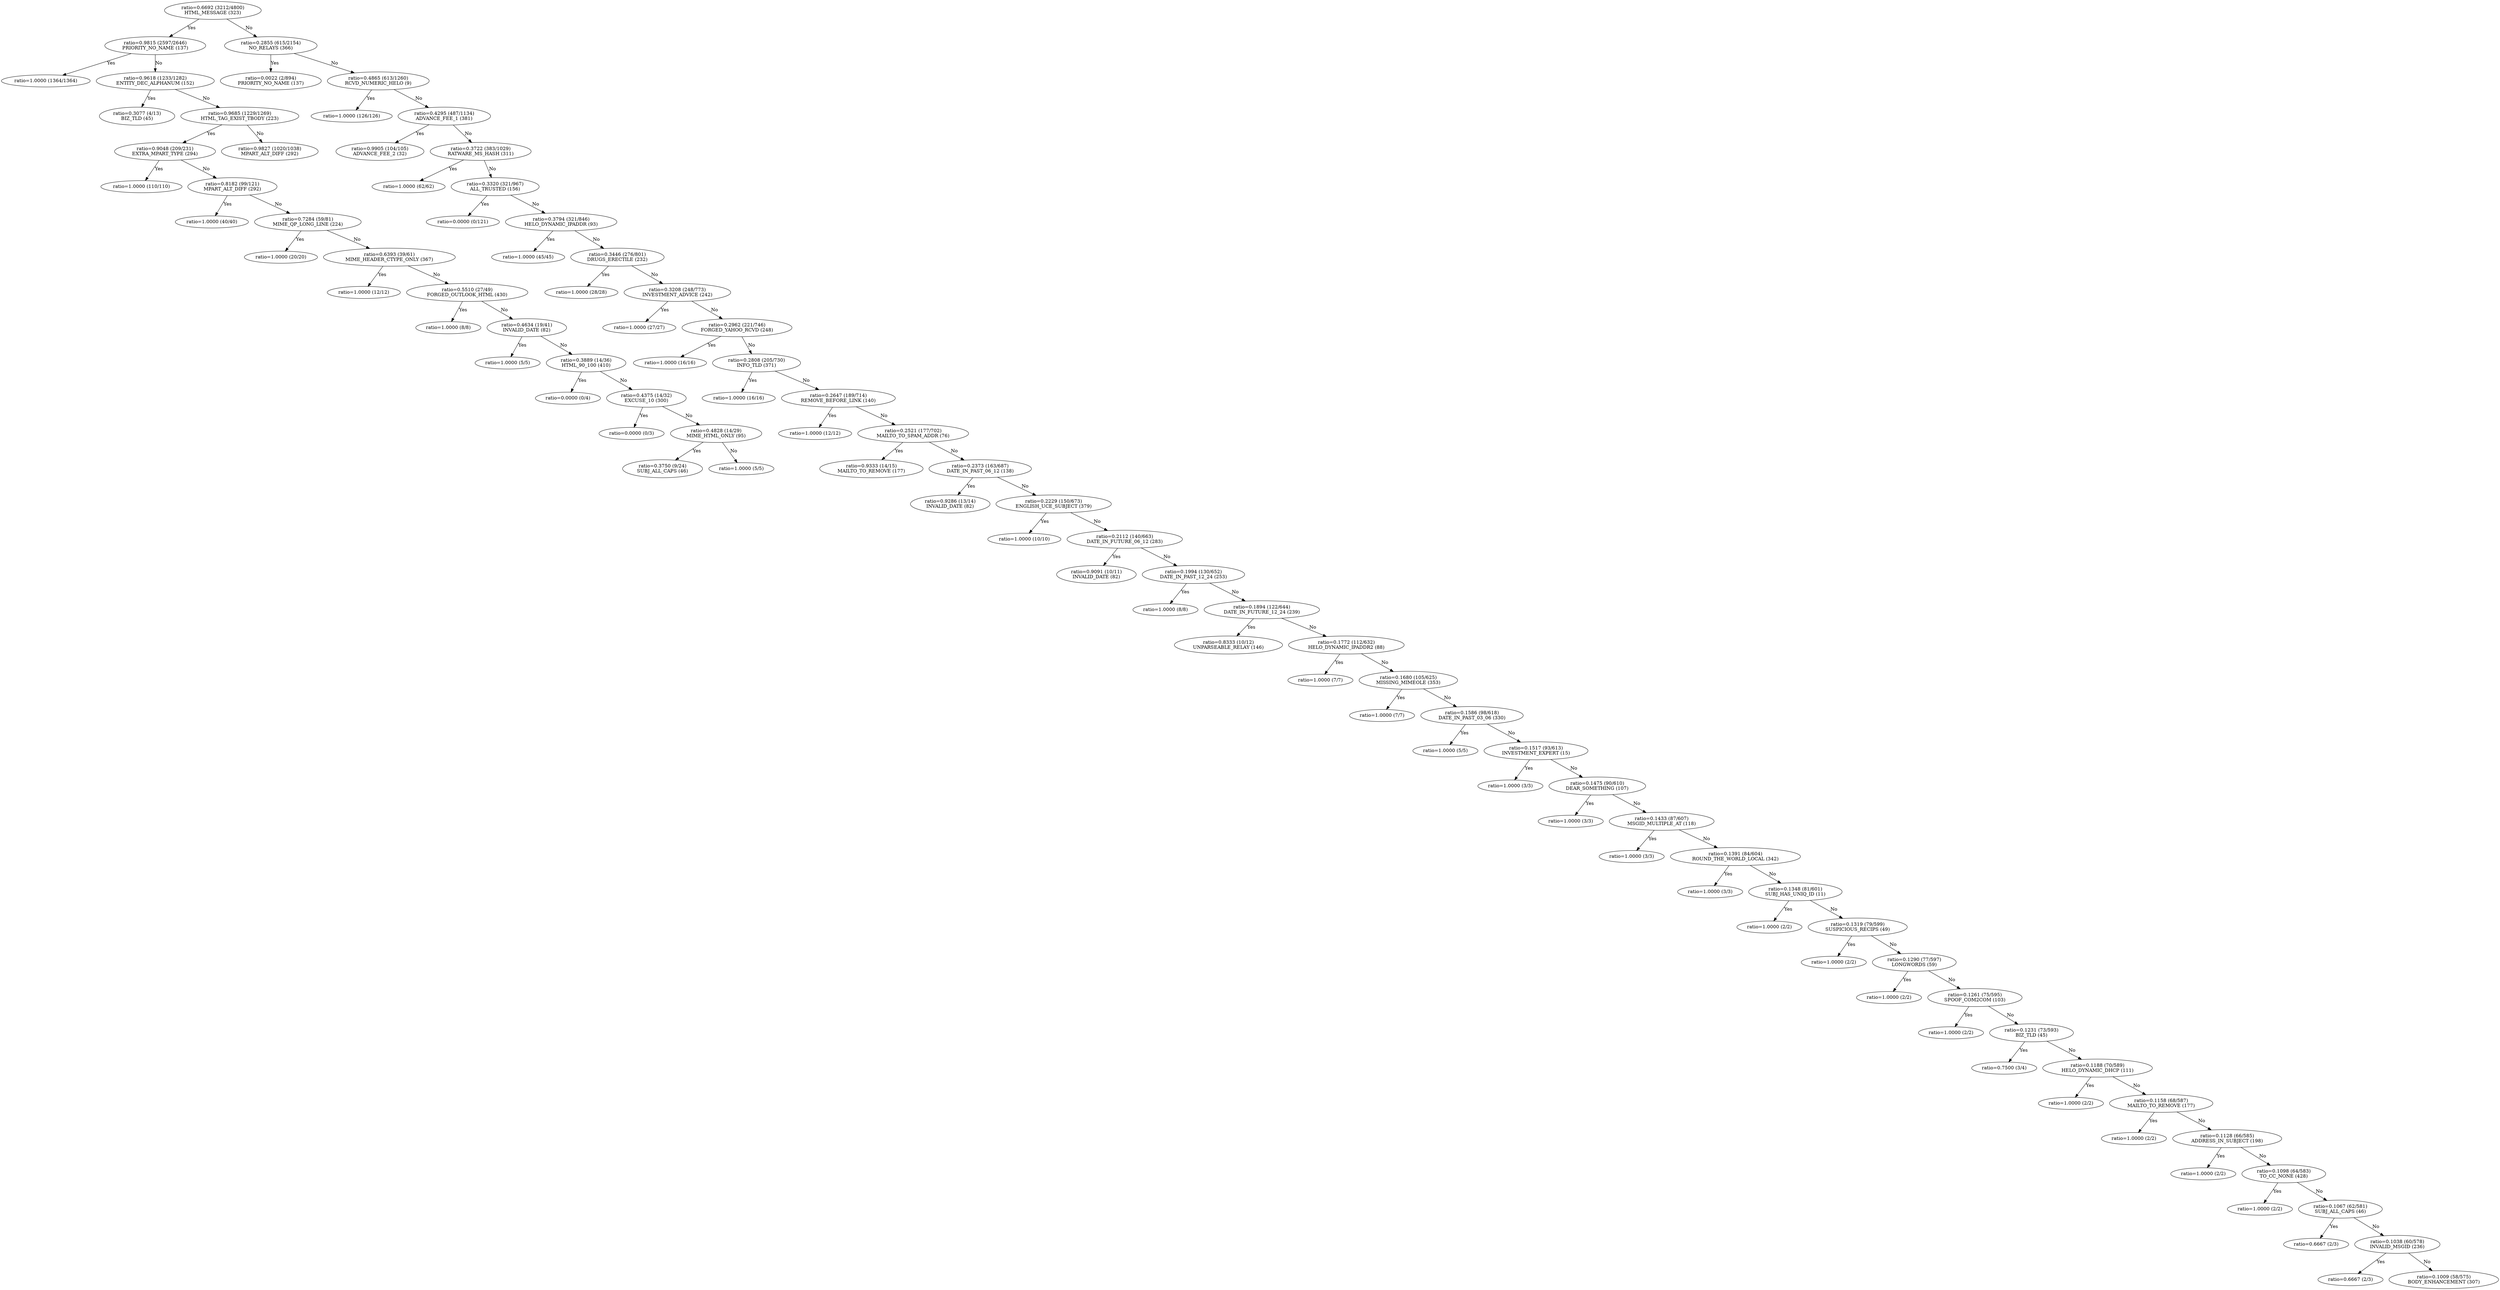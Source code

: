 digraph decisiontree {
n1554 [label="ratio=0.6692 (3212/4800)\nHTML_MESSAGE (323)"];

n1555 [label="ratio=0.9815 (2597/2646)\nPRIORITY_NO_NAME (137)"];

n1554 -> n1555 [label=Yes];

n1556 [label="ratio=1.0000 (1364/1364)\n"];

n1555 -> n1556 [label=Yes];

n1555 -> n1557 [label=No];

n1557 [label="ratio=0.9618 (1233/1282)\nENTITY_DEC_ALPHANUM (152)"];

n1558 [label="ratio=0.3077 (4/13)\nBIZ_TLD (45)"];

n1557 -> n1558 [label=Yes];

n1557 -> n1559 [label=No];

n1559 [label="ratio=0.9685 (1229/1269)\nHTML_TAG_EXIST_TBODY (223)"];

n1560 [label="ratio=0.9048 (209/231)\nEXTRA_MPART_TYPE (294)"];

n1559 -> n1560 [label=Yes];

n1561 [label="ratio=1.0000 (110/110)\n"];

n1560 -> n1561 [label=Yes];

n1560 -> n1562 [label=No];

n1562 [label="ratio=0.8182 (99/121)\nMPART_ALT_DIFF (292)"];

n1563 [label="ratio=1.0000 (40/40)\n"];

n1562 -> n1563 [label=Yes];

n1562 -> n1564 [label=No];

n1564 [label="ratio=0.7284 (59/81)\nMIME_QP_LONG_LINE (224)"];

n1565 [label="ratio=1.0000 (20/20)\n"];

n1564 -> n1565 [label=Yes];

n1564 -> n1566 [label=No];

n1566 [label="ratio=0.6393 (39/61)\nMIME_HEADER_CTYPE_ONLY (367)"];

n1567 [label="ratio=1.0000 (12/12)\n"];

n1566 -> n1567 [label=Yes];

n1566 -> n1568 [label=No];

n1568 [label="ratio=0.5510 (27/49)\nFORGED_OUTLOOK_HTML (430)"];

n1569 [label="ratio=1.0000 (8/8)\n"];

n1568 -> n1569 [label=Yes];

n1568 -> n1570 [label=No];

n1570 [label="ratio=0.4634 (19/41)\nINVALID_DATE (82)"];

n1571 [label="ratio=1.0000 (5/5)\n"];

n1570 -> n1571 [label=Yes];

n1570 -> n1572 [label=No];

n1572 [label="ratio=0.3889 (14/36)\nHTML_90_100 (410)"];

n1573 [label="ratio=0.0000 (0/4)\n"];

n1572 -> n1573 [label=Yes];

n1572 -> n1574 [label=No];

n1574 [label="ratio=0.4375 (14/32)\nEXCUSE_10 (300)"];

n1575 [label="ratio=0.0000 (0/3)\n"];

n1574 -> n1575 [label=Yes];

n1574 -> n1576 [label=No];

n1576 [label="ratio=0.4828 (14/29)\nMIME_HTML_ONLY (95)"];

n1577 [label="ratio=0.3750 (9/24)\nSUBJ_ALL_CAPS (46)"];

n1576 -> n1577 [label=Yes];

n1576 -> n1580 [label=No];

n1580 [label="ratio=1.0000 (5/5)\n"];

n1559 -> n1581 [label=No];

n1581 [label="ratio=0.9827 (1020/1038)\nMPART_ALT_DIFF (292)"];

n1554 -> n1654 [label=No];

n1654 [label="ratio=0.2855 (615/2154)\nNO_RELAYS (366)"];

n1655 [label="ratio=0.0022 (2/894)\nPRIORITY_NO_NAME (137)"];

n1654 -> n1655 [label=Yes];

n1654 -> n1656 [label=No];

n1656 [label="ratio=0.4865 (613/1260)\nRCVD_NUMERIC_HELO (9)"];

n1657 [label="ratio=1.0000 (126/126)\n"];

n1656 -> n1657 [label=Yes];

n1656 -> n1658 [label=No];

n1658 [label="ratio=0.4295 (487/1134)\nADVANCE_FEE_1 (381)"];

n1659 [label="ratio=0.9905 (104/105)\nADVANCE_FEE_2 (32)"];

n1658 -> n1659 [label=Yes];

n1658 -> n1660 [label=No];

n1660 [label="ratio=0.3722 (383/1029)\nRATWARE_MS_HASH (311)"];

n1661 [label="ratio=1.0000 (62/62)\n"];

n1660 -> n1661 [label=Yes];

n1660 -> n1662 [label=No];

n1662 [label="ratio=0.3320 (321/967)\nALL_TRUSTED (156)"];

n1663 [label="ratio=0.0000 (0/121)\n"];

n1662 -> n1663 [label=Yes];

n1662 -> n1664 [label=No];

n1664 [label="ratio=0.3794 (321/846)\nHELO_DYNAMIC_IPADDR (93)"];

n1665 [label="ratio=1.0000 (45/45)\n"];

n1664 -> n1665 [label=Yes];

n1664 -> n1666 [label=No];

n1666 [label="ratio=0.3446 (276/801)\nDRUGS_ERECTILE (232)"];

n1667 [label="ratio=1.0000 (28/28)\n"];

n1666 -> n1667 [label=Yes];

n1666 -> n1668 [label=No];

n1668 [label="ratio=0.3208 (248/773)\nINVESTMENT_ADVICE (242)"];

n1669 [label="ratio=1.0000 (27/27)\n"];

n1668 -> n1669 [label=Yes];

n1668 -> n1670 [label=No];

n1670 [label="ratio=0.2962 (221/746)\nFORGED_YAHOO_RCVD (248)"];

n1671 [label="ratio=1.0000 (16/16)\n"];

n1670 -> n1671 [label=Yes];

n1670 -> n1672 [label=No];

n1672 [label="ratio=0.2808 (205/730)\nINFO_TLD (371)"];

n1673 [label="ratio=1.0000 (16/16)\n"];

n1672 -> n1673 [label=Yes];

n1672 -> n1674 [label=No];

n1674 [label="ratio=0.2647 (189/714)\nREMOVE_BEFORE_LINK (140)"];

n1675 [label="ratio=1.0000 (12/12)\n"];

n1674 -> n1675 [label=Yes];

n1674 -> n1676 [label=No];

n1676 [label="ratio=0.2521 (177/702)\nMAILTO_TO_SPAM_ADDR (76)"];

n1677 [label="ratio=0.9333 (14/15)\nMAILTO_TO_REMOVE (177)"];

n1676 -> n1677 [label=Yes];

n1676 -> n1680 [label=No];

n1680 [label="ratio=0.2373 (163/687)\nDATE_IN_PAST_06_12 (138)"];

n1681 [label="ratio=0.9286 (13/14)\nINVALID_DATE (82)"];

n1680 -> n1681 [label=Yes];

n1680 -> n1686 [label=No];

n1686 [label="ratio=0.2229 (150/673)\nENGLISH_UCE_SUBJECT (379)"];

n1687 [label="ratio=1.0000 (10/10)\n"];

n1686 -> n1687 [label=Yes];

n1686 -> n1688 [label=No];

n1688 [label="ratio=0.2112 (140/663)\nDATE_IN_FUTURE_06_12 (283)"];

n1689 [label="ratio=0.9091 (10/11)\nINVALID_DATE (82)"];

n1688 -> n1689 [label=Yes];

n1688 -> n1692 [label=No];

n1692 [label="ratio=0.1994 (130/652)\nDATE_IN_PAST_12_24 (253)"];

n1693 [label="ratio=1.0000 (8/8)\n"];

n1692 -> n1693 [label=Yes];

n1692 -> n1694 [label=No];

n1694 [label="ratio=0.1894 (122/644)\nDATE_IN_FUTURE_12_24 (239)"];

n1695 [label="ratio=0.8333 (10/12)\nUNPARSEABLE_RELAY (146)"];

n1694 -> n1695 [label=Yes];

n1694 -> n1696 [label=No];

n1696 [label="ratio=0.1772 (112/632)\nHELO_DYNAMIC_IPADDR2 (88)"];

n1697 [label="ratio=1.0000 (7/7)\n"];

n1696 -> n1697 [label=Yes];

n1696 -> n1698 [label=No];

n1698 [label="ratio=0.1680 (105/625)\nMISSING_MIMEOLE (353)"];

n1699 [label="ratio=1.0000 (7/7)\n"];

n1698 -> n1699 [label=Yes];

n1698 -> n1700 [label=No];

n1700 [label="ratio=0.1586 (98/618)\nDATE_IN_PAST_03_06 (330)"];

n1701 [label="ratio=1.0000 (5/5)\n"];

n1700 -> n1701 [label=Yes];

n1700 -> n1702 [label=No];

n1702 [label="ratio=0.1517 (93/613)\nINVESTMENT_EXPERT (15)"];

n1703 [label="ratio=1.0000 (3/3)\n"];

n1702 -> n1703 [label=Yes];

n1702 -> n1704 [label=No];

n1704 [label="ratio=0.1475 (90/610)\nDEAR_SOMETHING (107)"];

n1705 [label="ratio=1.0000 (3/3)\n"];

n1704 -> n1705 [label=Yes];

n1704 -> n1706 [label=No];

n1706 [label="ratio=0.1433 (87/607)\nMSGID_MULTIPLE_AT (118)"];

n1707 [label="ratio=1.0000 (3/3)\n"];

n1706 -> n1707 [label=Yes];

n1706 -> n1708 [label=No];

n1708 [label="ratio=0.1391 (84/604)\nROUND_THE_WORLD_LOCAL (342)"];

n1709 [label="ratio=1.0000 (3/3)\n"];

n1708 -> n1709 [label=Yes];

n1708 -> n1710 [label=No];

n1710 [label="ratio=0.1348 (81/601)\nSUBJ_HAS_UNIQ_ID (11)"];

n1711 [label="ratio=1.0000 (2/2)\n"];

n1710 -> n1711 [label=Yes];

n1710 -> n1712 [label=No];

n1712 [label="ratio=0.1319 (79/599)\nSUSPICIOUS_RECIPS (49)"];

n1713 [label="ratio=1.0000 (2/2)\n"];

n1712 -> n1713 [label=Yes];

n1712 -> n1714 [label=No];

n1714 [label="ratio=0.1290 (77/597)\nLONGWORDS (59)"];

n1715 [label="ratio=1.0000 (2/2)\n"];

n1714 -> n1715 [label=Yes];

n1714 -> n1716 [label=No];

n1716 [label="ratio=0.1261 (75/595)\nSPOOF_COM2COM (103)"];

n1717 [label="ratio=1.0000 (2/2)\n"];

n1716 -> n1717 [label=Yes];

n1716 -> n1718 [label=No];

n1718 [label="ratio=0.1231 (73/593)\nBIZ_TLD (45)"];

n1719 [label="ratio=0.7500 (3/4)\n"];

n1718 -> n1719 [label=Yes];

n1718 -> n1720 [label=No];

n1720 [label="ratio=0.1188 (70/589)\nHELO_DYNAMIC_DHCP (111)"];

n1721 [label="ratio=1.0000 (2/2)\n"];

n1720 -> n1721 [label=Yes];

n1720 -> n1722 [label=No];

n1722 [label="ratio=0.1158 (68/587)\nMAILTO_TO_REMOVE (177)"];

n1723 [label="ratio=1.0000 (2/2)\n"];

n1722 -> n1723 [label=Yes];

n1722 -> n1724 [label=No];

n1724 [label="ratio=0.1128 (66/585)\nADDRESS_IN_SUBJECT (198)"];

n1725 [label="ratio=1.0000 (2/2)\n"];

n1724 -> n1725 [label=Yes];

n1724 -> n1726 [label=No];

n1726 [label="ratio=0.1098 (64/583)\nTO_CC_NONE (428)"];

n1727 [label="ratio=1.0000 (2/2)\n"];

n1726 -> n1727 [label=Yes];

n1726 -> n1728 [label=No];

n1728 [label="ratio=0.1067 (62/581)\nSUBJ_ALL_CAPS (46)"];

n1729 [label="ratio=0.6667 (2/3)\n"];

n1728 -> n1729 [label=Yes];

n1728 -> n1730 [label=No];

n1730 [label="ratio=0.1038 (60/578)\nINVALID_MSGID (236)"];

n1731 [label="ratio=0.6667 (2/3)\n"];

n1730 -> n1731 [label=Yes];

n1730 -> n1732 [label=No];

n1732 [label="ratio=0.1009 (58/575)\nBODY_ENHANCEMENT (307)"];

}
